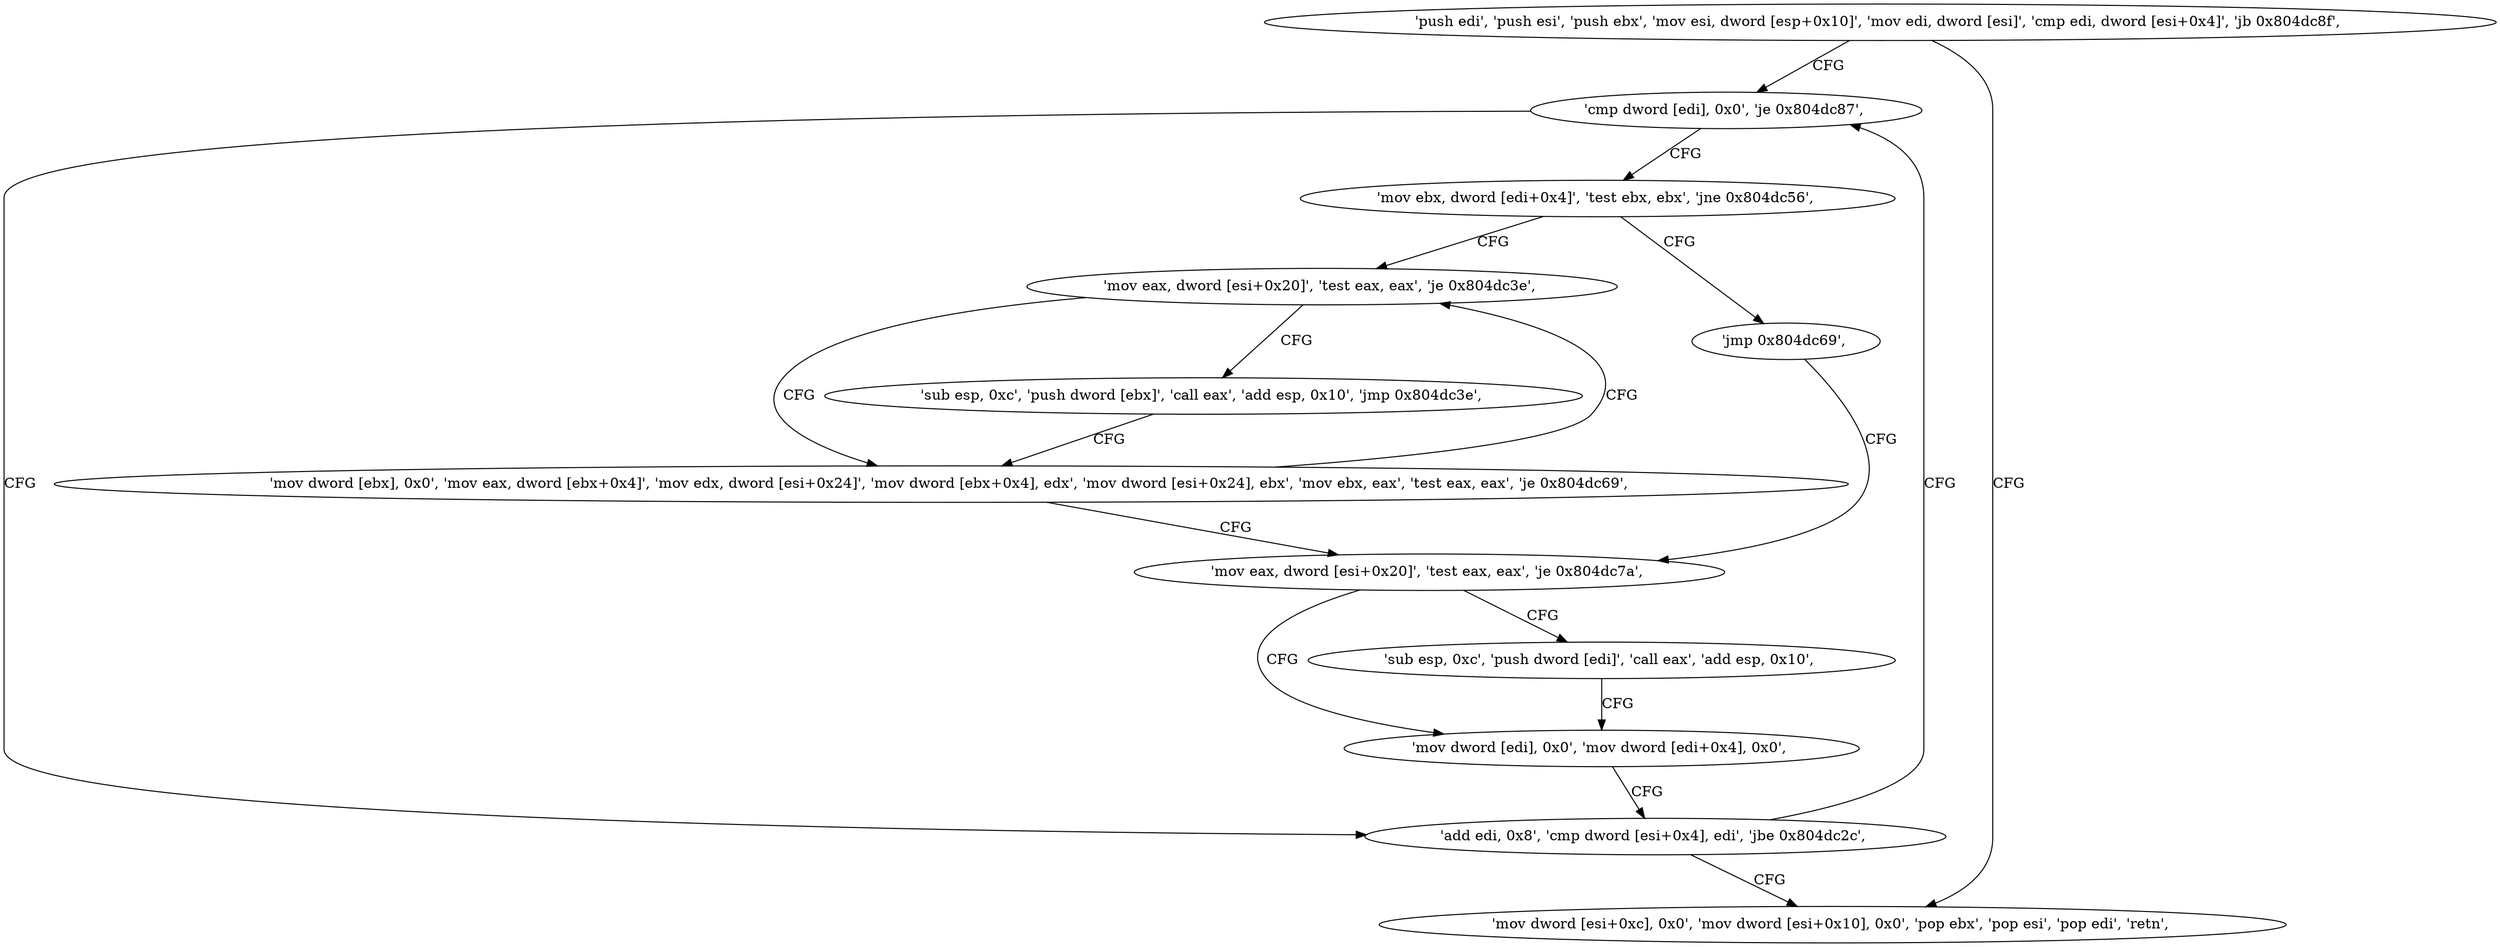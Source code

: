 digraph "func" {
"134536222" [label = "'push edi', 'push esi', 'push ebx', 'mov esi, dword [esp+0x10]', 'mov edi, dword [esi]', 'cmp edi, dword [esi+0x4]', 'jb 0x804dc8f', " ]
"134536335" [label = "'cmp dword [edi], 0x0', 'je 0x804dc87', " ]
"134536236" [label = "'mov dword [esi+0xc], 0x0', 'mov dword [esi+0x10], 0x0', 'pop ebx', 'pop esi', 'pop edi', 'retn', " ]
"134536327" [label = "'add edi, 0x8', 'cmp dword [esi+0x4], edi', 'jbe 0x804dc2c', " ]
"134536340" [label = "'mov ebx, dword [edi+0x4]', 'test ebx, ebx', 'jne 0x804dc56', " ]
"134536278" [label = "'mov eax, dword [esi+0x20]', 'test eax, eax', 'je 0x804dc3e', " ]
"134536347" [label = "'jmp 0x804dc69', " ]
"134536254" [label = "'mov dword [ebx], 0x0', 'mov eax, dword [ebx+0x4]', 'mov edx, dword [esi+0x24]', 'mov dword [ebx+0x4], edx', 'mov dword [esi+0x24], ebx', 'mov ebx, eax', 'test eax, eax', 'je 0x804dc69', " ]
"134536285" [label = "'sub esp, 0xc', 'push dword [ebx]', 'call eax', 'add esp, 0x10', 'jmp 0x804dc3e', " ]
"134536297" [label = "'mov eax, dword [esi+0x20]', 'test eax, eax', 'je 0x804dc7a', " ]
"134536314" [label = "'mov dword [edi], 0x0', 'mov dword [edi+0x4], 0x0', " ]
"134536304" [label = "'sub esp, 0xc', 'push dword [edi]', 'call eax', 'add esp, 0x10', " ]
"134536222" -> "134536335" [ label = "CFG" ]
"134536222" -> "134536236" [ label = "CFG" ]
"134536335" -> "134536327" [ label = "CFG" ]
"134536335" -> "134536340" [ label = "CFG" ]
"134536327" -> "134536236" [ label = "CFG" ]
"134536327" -> "134536335" [ label = "CFG" ]
"134536340" -> "134536278" [ label = "CFG" ]
"134536340" -> "134536347" [ label = "CFG" ]
"134536278" -> "134536254" [ label = "CFG" ]
"134536278" -> "134536285" [ label = "CFG" ]
"134536347" -> "134536297" [ label = "CFG" ]
"134536254" -> "134536297" [ label = "CFG" ]
"134536254" -> "134536278" [ label = "CFG" ]
"134536285" -> "134536254" [ label = "CFG" ]
"134536297" -> "134536314" [ label = "CFG" ]
"134536297" -> "134536304" [ label = "CFG" ]
"134536314" -> "134536327" [ label = "CFG" ]
"134536304" -> "134536314" [ label = "CFG" ]
}
